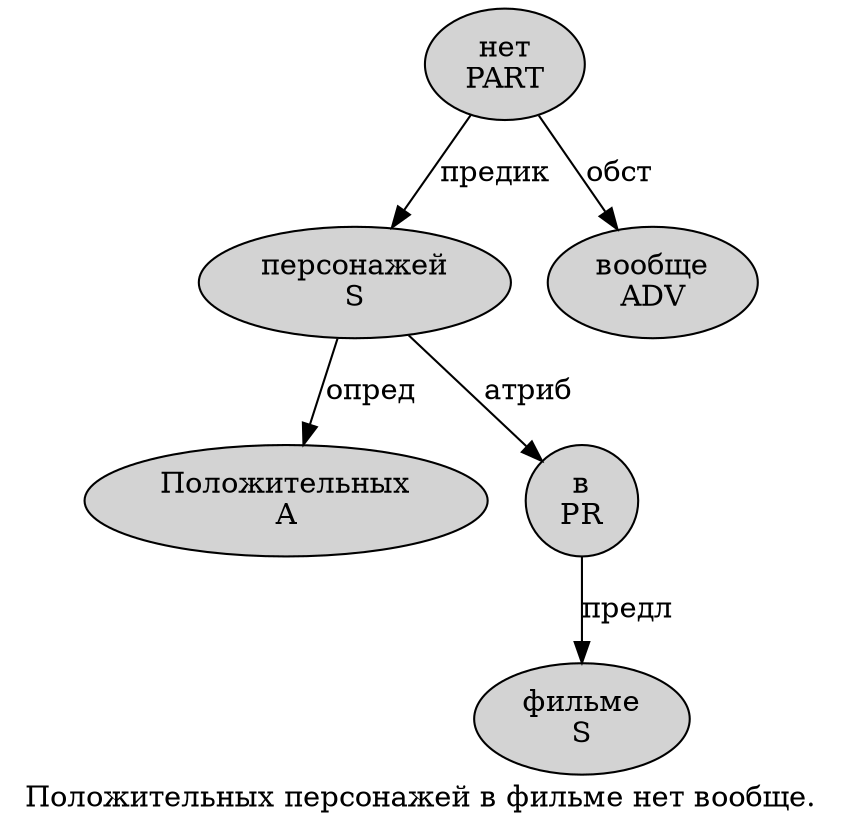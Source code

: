 digraph SENTENCE_3994 {
	graph [label="Положительных персонажей в фильме нет вообще."]
	node [style=filled]
		0 [label="Положительных
A" color="" fillcolor=lightgray penwidth=1 shape=ellipse]
		1 [label="персонажей
S" color="" fillcolor=lightgray penwidth=1 shape=ellipse]
		2 [label="в
PR" color="" fillcolor=lightgray penwidth=1 shape=ellipse]
		3 [label="фильме
S" color="" fillcolor=lightgray penwidth=1 shape=ellipse]
		4 [label="нет
PART" color="" fillcolor=lightgray penwidth=1 shape=ellipse]
		5 [label="вообще
ADV" color="" fillcolor=lightgray penwidth=1 shape=ellipse]
			4 -> 1 [label="предик"]
			4 -> 5 [label="обст"]
			1 -> 0 [label="опред"]
			1 -> 2 [label="атриб"]
			2 -> 3 [label="предл"]
}